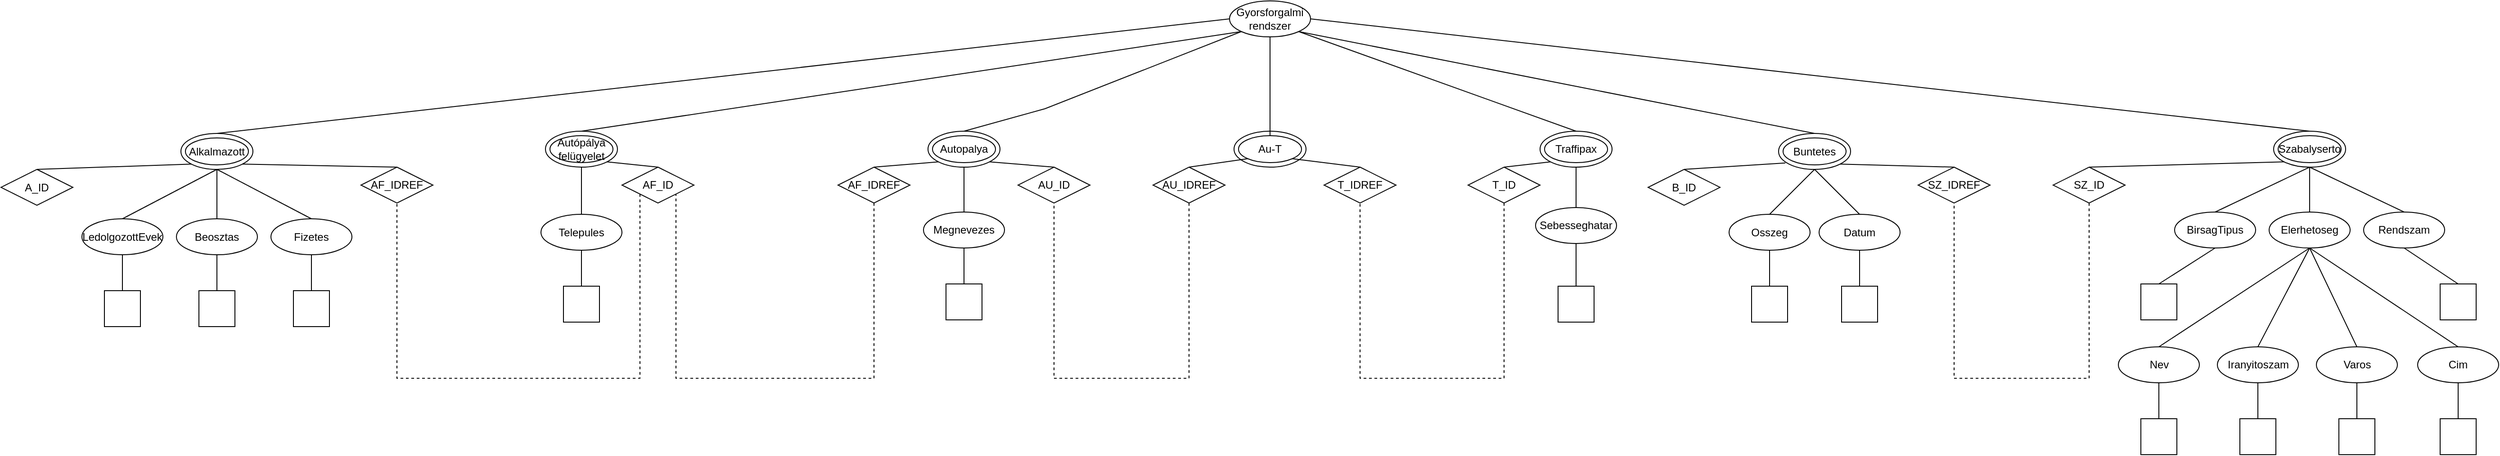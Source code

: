 <mxfile version="20.4.0" type="device"><diagram id="prjqHlVr-ai80oTajLlX" name="1 oldal"><mxGraphModel dx="1153" dy="608" grid="1" gridSize="10" guides="1" tooltips="1" connect="1" arrows="1" fold="1" page="1" pageScale="1" pageWidth="3000" pageHeight="1500" math="0" shadow="0"><root><mxCell id="0"/><mxCell id="1" parent="0"/><mxCell id="zEytXKDiiqRh7xIFr9XD-1" value="Gyorsforgalmi rendszer" style="ellipse;whiteSpace=wrap;html=1;" parent="1" vertex="1"><mxGeometry x="1465" y="20" width="90" height="40" as="geometry"/></mxCell><mxCell id="zEytXKDiiqRh7xIFr9XD-2" value="" style="ellipse;whiteSpace=wrap;html=1;" parent="1" vertex="1"><mxGeometry x="705" y="165" width="80" height="40" as="geometry"/></mxCell><mxCell id="zEytXKDiiqRh7xIFr9XD-3" value="" style="ellipse;whiteSpace=wrap;html=1;" parent="1" vertex="1"><mxGeometry x="1130" y="165" width="80" height="40" as="geometry"/></mxCell><mxCell id="zEytXKDiiqRh7xIFr9XD-4" value="" style="ellipse;whiteSpace=wrap;html=1;" parent="1" vertex="1"><mxGeometry x="1810" y="165" width="80" height="40" as="geometry"/></mxCell><mxCell id="zEytXKDiiqRh7xIFr9XD-5" value="" style="ellipse;whiteSpace=wrap;html=1;" parent="1" vertex="1"><mxGeometry x="2075" y="167.5" width="80" height="40" as="geometry"/></mxCell><mxCell id="zEytXKDiiqRh7xIFr9XD-6" value="" style="ellipse;whiteSpace=wrap;html=1;" parent="1" vertex="1"><mxGeometry x="2625" y="165" width="80" height="40" as="geometry"/></mxCell><mxCell id="zEytXKDiiqRh7xIFr9XD-7" value="" style="ellipse;whiteSpace=wrap;html=1;" parent="1" vertex="1"><mxGeometry x="300" y="167.5" width="80" height="40" as="geometry"/></mxCell><mxCell id="zEytXKDiiqRh7xIFr9XD-8" value="" style="endArrow=none;html=1;rounded=0;entryX=0;entryY=1;entryDx=0;entryDy=0;exitX=0.5;exitY=0;exitDx=0;exitDy=0;" parent="1" source="zEytXKDiiqRh7xIFr9XD-2" target="zEytXKDiiqRh7xIFr9XD-1" edge="1"><mxGeometry width="50" height="50" relative="1" as="geometry"><mxPoint x="1565" y="250" as="sourcePoint"/><mxPoint x="1615" y="200" as="targetPoint"/></mxGeometry></mxCell><mxCell id="zEytXKDiiqRh7xIFr9XD-9" value="" style="endArrow=none;html=1;rounded=0;entryX=0;entryY=1;entryDx=0;entryDy=0;exitX=0.5;exitY=0;exitDx=0;exitDy=0;" parent="1" source="zEytXKDiiqRh7xIFr9XD-3" target="zEytXKDiiqRh7xIFr9XD-1" edge="1"><mxGeometry width="50" height="50" relative="1" as="geometry"><mxPoint x="1020" y="170" as="sourcePoint"/><mxPoint x="1475" y="50.0" as="targetPoint"/><Array as="points"><mxPoint x="1260" y="140"/></Array></mxGeometry></mxCell><mxCell id="zEytXKDiiqRh7xIFr9XD-10" value="" style="endArrow=none;html=1;rounded=0;entryX=1;entryY=1;entryDx=0;entryDy=0;exitX=0.5;exitY=0;exitDx=0;exitDy=0;" parent="1" source="zEytXKDiiqRh7xIFr9XD-4" target="zEytXKDiiqRh7xIFr9XD-1" edge="1"><mxGeometry width="50" height="50" relative="1" as="geometry"><mxPoint x="1220" y="170" as="sourcePoint"/><mxPoint x="1520" y="70.0" as="targetPoint"/></mxGeometry></mxCell><mxCell id="zEytXKDiiqRh7xIFr9XD-11" value="" style="endArrow=none;html=1;rounded=0;exitX=0.5;exitY=0;exitDx=0;exitDy=0;entryX=1;entryY=1;entryDx=0;entryDy=0;" parent="1" source="zEytXKDiiqRh7xIFr9XD-5" target="zEytXKDiiqRh7xIFr9XD-1" edge="1"><mxGeometry width="50" height="50" relative="1" as="geometry"><mxPoint x="1420" y="170" as="sourcePoint"/><mxPoint x="1510" y="60" as="targetPoint"/></mxGeometry></mxCell><mxCell id="zEytXKDiiqRh7xIFr9XD-12" value="" style="endArrow=none;html=1;rounded=0;entryX=1;entryY=0.5;entryDx=0;entryDy=0;exitX=0.5;exitY=0;exitDx=0;exitDy=0;" parent="1" source="zEytXKDiiqRh7xIFr9XD-6" target="zEytXKDiiqRh7xIFr9XD-1" edge="1"><mxGeometry width="50" height="50" relative="1" as="geometry"><mxPoint x="1220" y="170" as="sourcePoint"/><mxPoint x="1488.18" y="64.142" as="targetPoint"/></mxGeometry></mxCell><mxCell id="zEytXKDiiqRh7xIFr9XD-13" value="" style="endArrow=none;html=1;rounded=0;entryX=0;entryY=0.5;entryDx=0;entryDy=0;exitX=0.5;exitY=0;exitDx=0;exitDy=0;" parent="1" source="zEytXKDiiqRh7xIFr9XD-7" target="zEytXKDiiqRh7xIFr9XD-1" edge="1"><mxGeometry width="50" height="50" relative="1" as="geometry"><mxPoint x="1020" y="170" as="sourcePoint"/><mxPoint x="1475" y="50.0" as="targetPoint"/></mxGeometry></mxCell><mxCell id="zEytXKDiiqRh7xIFr9XD-15" value="Autópálya felügyelet" style="ellipse;whiteSpace=wrap;html=1;" parent="1" vertex="1"><mxGeometry x="710" y="170" width="70" height="30" as="geometry"/></mxCell><mxCell id="zEytXKDiiqRh7xIFr9XD-16" value="Autopalya" style="ellipse;whiteSpace=wrap;html=1;" parent="1" vertex="1"><mxGeometry x="1135" y="170" width="70" height="30" as="geometry"/></mxCell><mxCell id="zEytXKDiiqRh7xIFr9XD-18" value="Traffipax" style="ellipse;whiteSpace=wrap;html=1;" parent="1" vertex="1"><mxGeometry x="1815" y="170" width="70" height="30" as="geometry"/></mxCell><mxCell id="zEytXKDiiqRh7xIFr9XD-19" value="Buntetes" style="ellipse;whiteSpace=wrap;html=1;" parent="1" vertex="1"><mxGeometry x="2080" y="172.5" width="70" height="30" as="geometry"/></mxCell><mxCell id="zEytXKDiiqRh7xIFr9XD-20" value="Szabalyserto" style="ellipse;whiteSpace=wrap;html=1;" parent="1" vertex="1"><mxGeometry x="2630" y="170" width="70" height="30" as="geometry"/></mxCell><mxCell id="zEytXKDiiqRh7xIFr9XD-21" value="Alkalmazott" style="ellipse;whiteSpace=wrap;html=1;" parent="1" vertex="1"><mxGeometry x="305" y="172.5" width="70" height="30" as="geometry"/></mxCell><mxCell id="zEytXKDiiqRh7xIFr9XD-22" value="Telepules" style="ellipse;whiteSpace=wrap;html=1;" parent="1" vertex="1"><mxGeometry x="700" y="257.5" width="90" height="40" as="geometry"/></mxCell><mxCell id="zEytXKDiiqRh7xIFr9XD-23" value="AF_ID" style="rhombus;whiteSpace=wrap;html=1;fixDash=0;container=0;dropTarget=0;collapsible=0;backgroundOutline=0;rounded=0;" parent="1" vertex="1"><mxGeometry x="790" y="205" width="80" height="40" as="geometry"/></mxCell><mxCell id="zEytXKDiiqRh7xIFr9XD-27" value="BirsagTipus" style="ellipse;whiteSpace=wrap;html=1;" parent="1" vertex="1"><mxGeometry x="2515" y="255" width="90" height="40" as="geometry"/></mxCell><mxCell id="zEytXKDiiqRh7xIFr9XD-28" value="Sebesseghatar" style="ellipse;whiteSpace=wrap;html=1;" parent="1" vertex="1"><mxGeometry x="1805" y="250" width="90" height="40" as="geometry"/></mxCell><mxCell id="zEytXKDiiqRh7xIFr9XD-29" value="Megnevezes" style="ellipse;whiteSpace=wrap;html=1;" parent="1" vertex="1"><mxGeometry x="1125" y="255" width="90" height="40" as="geometry"/></mxCell><mxCell id="zEytXKDiiqRh7xIFr9XD-31" value="A_ID" style="rhombus;whiteSpace=wrap;html=1;" parent="1" vertex="1"><mxGeometry x="100" y="207.5" width="80" height="40" as="geometry"/></mxCell><mxCell id="zEytXKDiiqRh7xIFr9XD-32" value="SZ_ID" style="rhombus;whiteSpace=wrap;html=1;" parent="1" vertex="1"><mxGeometry x="2380" y="205" width="80" height="40" as="geometry"/></mxCell><mxCell id="zEytXKDiiqRh7xIFr9XD-33" value="B_ID" style="rhombus;whiteSpace=wrap;html=1;" parent="1" vertex="1"><mxGeometry x="1930" y="207.5" width="80" height="40" as="geometry"/></mxCell><mxCell id="zEytXKDiiqRh7xIFr9XD-34" value="T_ID" style="rhombus;whiteSpace=wrap;html=1;" parent="1" vertex="1"><mxGeometry x="1730" y="205" width="80" height="40" as="geometry"/></mxCell><mxCell id="zEytXKDiiqRh7xIFr9XD-35" value="AU_ID" style="rhombus;whiteSpace=wrap;html=1;" parent="1" vertex="1"><mxGeometry x="1230" y="205" width="80" height="40" as="geometry"/></mxCell><mxCell id="zEytXKDiiqRh7xIFr9XD-37" value="SZ_IDREF" style="rhombus;whiteSpace=wrap;html=1;" parent="1" vertex="1"><mxGeometry x="2230" y="205" width="80" height="40" as="geometry"/></mxCell><mxCell id="z7z7XxIl7QYptGjp105H-1" value="AF_IDREF" style="rhombus;whiteSpace=wrap;html=1;" parent="1" vertex="1"><mxGeometry x="1030" y="205" width="80" height="40" as="geometry"/></mxCell><mxCell id="z7z7XxIl7QYptGjp105H-3" value="Osszeg" style="ellipse;whiteSpace=wrap;html=1;" parent="1" vertex="1"><mxGeometry x="2020" y="257.5" width="90" height="40" as="geometry"/></mxCell><mxCell id="z7z7XxIl7QYptGjp105H-4" value="Beosztas" style="ellipse;whiteSpace=wrap;html=1;" parent="1" vertex="1"><mxGeometry x="295" y="262.5" width="90" height="40" as="geometry"/></mxCell><mxCell id="z7z7XxIl7QYptGjp105H-5" value="LedolgozottEvek" style="ellipse;whiteSpace=wrap;html=1;" parent="1" vertex="1"><mxGeometry x="190" y="262.5" width="90" height="40" as="geometry"/></mxCell><mxCell id="z7z7XxIl7QYptGjp105H-6" value="Fizetes" style="ellipse;whiteSpace=wrap;html=1;" parent="1" vertex="1"><mxGeometry x="400" y="262.5" width="90" height="40" as="geometry"/></mxCell><mxCell id="z7z7XxIl7QYptGjp105H-7" value="Datum" style="ellipse;whiteSpace=wrap;html=1;" parent="1" vertex="1"><mxGeometry x="2120" y="257.5" width="90" height="40" as="geometry"/></mxCell><mxCell id="z7z7XxIl7QYptGjp105H-8" value="Rendszam" style="ellipse;whiteSpace=wrap;html=1;" parent="1" vertex="1"><mxGeometry x="2725" y="255" width="90" height="40" as="geometry"/></mxCell><mxCell id="z7z7XxIl7QYptGjp105H-9" value="Elerhetoseg" style="ellipse;whiteSpace=wrap;html=1;" parent="1" vertex="1"><mxGeometry x="2620" y="255" width="90" height="40" as="geometry"/></mxCell><mxCell id="z7z7XxIl7QYptGjp105H-10" value="" style="endArrow=none;html=1;rounded=0;comic=0;sketch=0;strokeColor=default;jumpStyle=none;entryX=0.5;entryY=1;entryDx=0;entryDy=0;exitX=0.5;exitY=0;exitDx=0;exitDy=0;" parent="1" source="zEytXKDiiqRh7xIFr9XD-22" target="zEytXKDiiqRh7xIFr9XD-2" edge="1"><mxGeometry width="50" height="50" relative="1" as="geometry"><mxPoint x="1465" y="497.5" as="sourcePoint"/><mxPoint x="1515" y="447.5" as="targetPoint"/></mxGeometry></mxCell><mxCell id="z7z7XxIl7QYptGjp105H-11" value="" style="endArrow=none;html=1;rounded=0;comic=0;sketch=0;strokeColor=default;jumpStyle=none;entryX=0.5;entryY=1;entryDx=0;entryDy=0;exitX=0.5;exitY=0;exitDx=0;exitDy=0;" parent="1" source="zEytXKDiiqRh7xIFr9XD-29" target="zEytXKDiiqRh7xIFr9XD-3" edge="1"><mxGeometry width="50" height="50" relative="1" as="geometry"><mxPoint x="1570" y="495" as="sourcePoint"/><mxPoint x="1620" y="445" as="targetPoint"/></mxGeometry></mxCell><mxCell id="z7z7XxIl7QYptGjp105H-12" value="" style="endArrow=none;html=1;rounded=0;comic=0;sketch=0;strokeColor=default;jumpStyle=none;entryX=0.5;entryY=1;entryDx=0;entryDy=0;exitX=0.5;exitY=0;exitDx=0;exitDy=0;" parent="1" source="zEytXKDiiqRh7xIFr9XD-28" target="zEytXKDiiqRh7xIFr9XD-4" edge="1"><mxGeometry width="50" height="50" relative="1" as="geometry"><mxPoint x="1965" y="490" as="sourcePoint"/><mxPoint x="2015" y="440" as="targetPoint"/></mxGeometry></mxCell><mxCell id="z7z7XxIl7QYptGjp105H-13" value="" style="endArrow=none;html=1;rounded=0;comic=0;sketch=0;strokeColor=default;jumpStyle=none;entryX=0.5;entryY=1;entryDx=0;entryDy=0;exitX=0.5;exitY=0;exitDx=0;exitDy=0;" parent="1" source="z7z7XxIl7QYptGjp105H-3" target="zEytXKDiiqRh7xIFr9XD-5" edge="1"><mxGeometry width="50" height="50" relative="1" as="geometry"><mxPoint x="1925" y="297.5" as="sourcePoint"/><mxPoint x="1920" y="217.5" as="targetPoint"/></mxGeometry></mxCell><mxCell id="z7z7XxIl7QYptGjp105H-14" value="" style="endArrow=none;html=1;rounded=0;comic=0;sketch=0;strokeColor=default;jumpStyle=none;exitX=0.5;exitY=0;exitDx=0;exitDy=0;entryX=0.5;entryY=1;entryDx=0;entryDy=0;" parent="1" source="z7z7XxIl7QYptGjp105H-7" target="zEytXKDiiqRh7xIFr9XD-5" edge="1"><mxGeometry width="50" height="50" relative="1" as="geometry"><mxPoint x="1935" y="307.5" as="sourcePoint"/><mxPoint x="2110" y="257.5" as="targetPoint"/></mxGeometry></mxCell><mxCell id="z7z7XxIl7QYptGjp105H-15" value="" style="endArrow=none;html=1;rounded=0;comic=0;sketch=0;strokeColor=default;jumpStyle=none;exitX=0.5;exitY=0;exitDx=0;exitDy=0;entryX=0.5;entryY=1;entryDx=0;entryDy=0;" parent="1" source="zEytXKDiiqRh7xIFr9XD-27" target="zEytXKDiiqRh7xIFr9XD-6" edge="1"><mxGeometry width="50" height="50" relative="1" as="geometry"><mxPoint x="2410" y="295" as="sourcePoint"/><mxPoint x="2345" y="215" as="targetPoint"/></mxGeometry></mxCell><mxCell id="z7z7XxIl7QYptGjp105H-16" value="" style="endArrow=none;html=1;rounded=0;comic=0;sketch=0;strokeColor=default;jumpStyle=none;exitX=0.5;exitY=0;exitDx=0;exitDy=0;entryX=0.5;entryY=1;entryDx=0;entryDy=0;" parent="1" source="z7z7XxIl7QYptGjp105H-8" target="zEytXKDiiqRh7xIFr9XD-6" edge="1"><mxGeometry width="50" height="50" relative="1" as="geometry"><mxPoint x="2420" y="305" as="sourcePoint"/><mxPoint x="2545" y="245" as="targetPoint"/></mxGeometry></mxCell><mxCell id="z7z7XxIl7QYptGjp105H-17" value="" style="endArrow=none;html=1;rounded=0;comic=0;sketch=0;strokeColor=default;jumpStyle=none;exitX=0.5;exitY=0;exitDx=0;exitDy=0;entryX=0.5;entryY=1;entryDx=0;entryDy=0;" parent="1" source="z7z7XxIl7QYptGjp105H-9" target="zEytXKDiiqRh7xIFr9XD-6" edge="1"><mxGeometry width="50" height="50" relative="1" as="geometry"><mxPoint x="2670" y="295" as="sourcePoint"/><mxPoint x="2545" y="215" as="targetPoint"/></mxGeometry></mxCell><mxCell id="z7z7XxIl7QYptGjp105H-18" value="" style="endArrow=none;html=1;rounded=0;comic=0;sketch=0;strokeColor=default;jumpStyle=none;exitX=0.5;exitY=0;exitDx=0;exitDy=0;entryX=0.5;entryY=1;entryDx=0;entryDy=0;" parent="1" source="z7z7XxIl7QYptGjp105H-4" target="zEytXKDiiqRh7xIFr9XD-7" edge="1"><mxGeometry width="50" height="50" relative="1" as="geometry"><mxPoint x="-185" y="302.5" as="sourcePoint"/><mxPoint x="-160" y="222.5" as="targetPoint"/></mxGeometry></mxCell><mxCell id="z7z7XxIl7QYptGjp105H-19" value="" style="endArrow=none;html=1;rounded=0;comic=0;sketch=0;strokeColor=default;jumpStyle=none;exitX=0.5;exitY=0;exitDx=0;exitDy=0;entryX=0.5;entryY=1;entryDx=0;entryDy=0;" parent="1" source="z7z7XxIl7QYptGjp105H-5" target="zEytXKDiiqRh7xIFr9XD-7" edge="1"><mxGeometry width="50" height="50" relative="1" as="geometry"><mxPoint x="-175" y="312.5" as="sourcePoint"/><mxPoint x="-150" y="232.5" as="targetPoint"/></mxGeometry></mxCell><mxCell id="z7z7XxIl7QYptGjp105H-20" value="" style="endArrow=none;html=1;rounded=0;comic=0;sketch=0;strokeColor=default;jumpStyle=none;exitX=0.5;exitY=0;exitDx=0;exitDy=0;entryX=0.5;entryY=1;entryDx=0;entryDy=0;" parent="1" source="z7z7XxIl7QYptGjp105H-6" target="zEytXKDiiqRh7xIFr9XD-7" edge="1"><mxGeometry width="50" height="50" relative="1" as="geometry"><mxPoint x="-165" y="322.5" as="sourcePoint"/><mxPoint x="370" y="132.5" as="targetPoint"/></mxGeometry></mxCell><mxCell id="z7z7XxIl7QYptGjp105H-21" value="Nev" style="ellipse;whiteSpace=wrap;html=1;" parent="1" vertex="1"><mxGeometry x="2452.5" y="405" width="90" height="40" as="geometry"/></mxCell><mxCell id="z7z7XxIl7QYptGjp105H-22" value="Iranyitoszam" style="ellipse;whiteSpace=wrap;html=1;" parent="1" vertex="1"><mxGeometry x="2562.5" y="405" width="90" height="40" as="geometry"/></mxCell><mxCell id="z7z7XxIl7QYptGjp105H-23" value="Varos" style="ellipse;whiteSpace=wrap;html=1;" parent="1" vertex="1"><mxGeometry x="2672.5" y="405" width="90" height="40" as="geometry"/></mxCell><mxCell id="z7z7XxIl7QYptGjp105H-24" value="Cim" style="ellipse;whiteSpace=wrap;html=1;" parent="1" vertex="1"><mxGeometry x="2785" y="405" width="90" height="40" as="geometry"/></mxCell><mxCell id="z7z7XxIl7QYptGjp105H-25" value="" style="endArrow=none;html=1;rounded=0;comic=0;sketch=0;strokeColor=default;jumpStyle=none;entryX=0.5;entryY=1;entryDx=0;entryDy=0;exitX=0.5;exitY=0;exitDx=0;exitDy=0;" parent="1" source="z7z7XxIl7QYptGjp105H-21" target="z7z7XxIl7QYptGjp105H-9" edge="1"><mxGeometry width="50" height="50" relative="1" as="geometry"><mxPoint x="2115" y="595" as="sourcePoint"/><mxPoint x="2165" y="545" as="targetPoint"/></mxGeometry></mxCell><mxCell id="z7z7XxIl7QYptGjp105H-26" value="" style="endArrow=none;html=1;rounded=0;comic=0;sketch=0;strokeColor=default;jumpStyle=none;exitX=0.5;exitY=0;exitDx=0;exitDy=0;entryX=0.5;entryY=1;entryDx=0;entryDy=0;" parent="1" source="z7z7XxIl7QYptGjp105H-22" target="z7z7XxIl7QYptGjp105H-9" edge="1"><mxGeometry width="50" height="50" relative="1" as="geometry"><mxPoint x="2470" y="545" as="sourcePoint"/><mxPoint x="2685" y="495" as="targetPoint"/></mxGeometry></mxCell><mxCell id="z7z7XxIl7QYptGjp105H-27" value="" style="endArrow=none;html=1;rounded=0;comic=0;sketch=0;strokeColor=default;jumpStyle=none;exitX=0.5;exitY=0;exitDx=0;exitDy=0;entryX=0.5;entryY=1;entryDx=0;entryDy=0;" parent="1" source="z7z7XxIl7QYptGjp105H-23" target="z7z7XxIl7QYptGjp105H-9" edge="1"><mxGeometry width="50" height="50" relative="1" as="geometry"><mxPoint x="2640" y="555" as="sourcePoint"/><mxPoint x="2735" y="435" as="targetPoint"/></mxGeometry></mxCell><mxCell id="z7z7XxIl7QYptGjp105H-28" value="" style="endArrow=none;html=1;rounded=0;comic=0;sketch=0;strokeColor=default;jumpStyle=none;exitX=0.5;exitY=0;exitDx=0;exitDy=0;entryX=0.5;entryY=1;entryDx=0;entryDy=0;" parent="1" source="z7z7XxIl7QYptGjp105H-24" target="z7z7XxIl7QYptGjp105H-9" edge="1"><mxGeometry width="50" height="50" relative="1" as="geometry"><mxPoint x="2850" y="355" as="sourcePoint"/><mxPoint x="2735" y="475" as="targetPoint"/></mxGeometry></mxCell><mxCell id="z7z7XxIl7QYptGjp105H-29" value="" style="endArrow=none;html=1;rounded=0;comic=0;sketch=0;strokeColor=default;jumpStyle=none;exitX=0.5;exitY=0;exitDx=0;exitDy=0;entryX=1;entryY=1;entryDx=0;entryDy=0;" parent="1" source="zEytXKDiiqRh7xIFr9XD-23" target="zEytXKDiiqRh7xIFr9XD-2" edge="1"><mxGeometry width="50" height="50" relative="1" as="geometry"><mxPoint x="910" y="297.5" as="sourcePoint"/><mxPoint x="1015" y="257.5" as="targetPoint"/></mxGeometry></mxCell><mxCell id="z7z7XxIl7QYptGjp105H-30" value="" style="endArrow=none;html=1;rounded=0;comic=0;sketch=0;strokeColor=default;jumpStyle=none;exitX=0.5;exitY=0;exitDx=0;exitDy=0;entryX=1;entryY=1;entryDx=0;entryDy=0;" parent="1" source="zEytXKDiiqRh7xIFr9XD-35" target="zEytXKDiiqRh7xIFr9XD-3" edge="1"><mxGeometry width="50" height="50" relative="1" as="geometry"><mxPoint x="1180" y="225" as="sourcePoint"/><mxPoint x="1140" y="225" as="targetPoint"/></mxGeometry></mxCell><mxCell id="z7z7XxIl7QYptGjp105H-31" value="" style="endArrow=none;html=1;rounded=0;comic=0;sketch=0;strokeColor=default;jumpStyle=none;entryX=0;entryY=1;entryDx=0;entryDy=0;exitX=0.5;exitY=0;exitDx=0;exitDy=0;" parent="1" source="zEytXKDiiqRh7xIFr9XD-34" target="zEytXKDiiqRh7xIFr9XD-4" edge="1"><mxGeometry width="50" height="50" relative="1" as="geometry"><mxPoint x="1815" y="170" as="sourcePoint"/><mxPoint x="1735" y="210" as="targetPoint"/></mxGeometry></mxCell><mxCell id="z7z7XxIl7QYptGjp105H-32" value="" style="endArrow=none;html=1;rounded=0;comic=0;sketch=0;strokeColor=default;jumpStyle=none;exitX=0.5;exitY=0;exitDx=0;exitDy=0;entryX=0.037;entryY=0.931;entryDx=0;entryDy=0;entryPerimeter=0;" parent="1" source="zEytXKDiiqRh7xIFr9XD-33" target="zEytXKDiiqRh7xIFr9XD-19" edge="1"><mxGeometry width="50" height="50" relative="1" as="geometry"><mxPoint x="1580" y="237.5" as="sourcePoint"/><mxPoint x="1730" y="227.5" as="targetPoint"/></mxGeometry></mxCell><mxCell id="z7z7XxIl7QYptGjp105H-33" value="" style="endArrow=none;html=1;rounded=0;comic=0;sketch=0;strokeColor=default;jumpStyle=none;exitX=0.5;exitY=0;exitDx=0;exitDy=0;entryX=0;entryY=1;entryDx=0;entryDy=0;" parent="1" source="zEytXKDiiqRh7xIFr9XD-32" target="zEytXKDiiqRh7xIFr9XD-6" edge="1"><mxGeometry width="50" height="50" relative="1" as="geometry"><mxPoint x="2535" y="205" as="sourcePoint"/><mxPoint x="2345" y="210" as="targetPoint"/></mxGeometry></mxCell><mxCell id="z7z7XxIl7QYptGjp105H-34" value="" style="endArrow=none;html=1;rounded=0;comic=0;sketch=0;strokeColor=default;jumpStyle=none;exitX=0.5;exitY=0;exitDx=0;exitDy=0;entryX=0;entryY=1;entryDx=0;entryDy=0;" parent="1" source="zEytXKDiiqRh7xIFr9XD-31" target="zEytXKDiiqRh7xIFr9XD-7" edge="1"><mxGeometry width="50" height="50" relative="1" as="geometry"><mxPoint x="270" y="222.5" as="sourcePoint"/><mxPoint x="150" y="222.5" as="targetPoint"/></mxGeometry></mxCell><mxCell id="z7z7XxIl7QYptGjp105H-37" value="AF_IDREF" style="rhombus;whiteSpace=wrap;html=1;" parent="1" vertex="1"><mxGeometry x="500" y="205" width="80" height="40" as="geometry"/></mxCell><mxCell id="z7z7XxIl7QYptGjp105H-39" value="" style="endArrow=none;html=1;rounded=0;comic=0;sketch=0;strokeColor=default;jumpStyle=none;entryX=0.5;entryY=0;entryDx=0;entryDy=0;exitX=0;exitY=1;exitDx=0;exitDy=0;" parent="1" source="zEytXKDiiqRh7xIFr9XD-3" target="z7z7XxIl7QYptGjp105H-1" edge="1"><mxGeometry width="50" height="50" relative="1" as="geometry"><mxPoint x="1150" y="225" as="sourcePoint"/><mxPoint x="1180" y="215" as="targetPoint"/></mxGeometry></mxCell><mxCell id="z7z7XxIl7QYptGjp105H-40" value="" style="endArrow=none;html=1;rounded=0;comic=0;sketch=0;strokeColor=default;jumpStyle=none;entryX=1;entryY=1;entryDx=0;entryDy=0;exitX=0.5;exitY=0;exitDx=0;exitDy=0;" parent="1" source="z7z7XxIl7QYptGjp105H-37" target="zEytXKDiiqRh7xIFr9XD-7" edge="1"><mxGeometry width="50" height="50" relative="1" as="geometry"><mxPoint x="390" y="362.5" as="sourcePoint"/><mxPoint x="-770" y="372.5" as="targetPoint"/></mxGeometry></mxCell><mxCell id="z7z7XxIl7QYptGjp105H-41" value="" style="endArrow=none;html=1;rounded=0;comic=0;sketch=0;strokeColor=default;jumpStyle=none;exitX=1;exitY=1;exitDx=0;exitDy=0;entryX=0.5;entryY=0;entryDx=0;entryDy=0;" parent="1" source="zEytXKDiiqRh7xIFr9XD-5" target="zEytXKDiiqRh7xIFr9XD-37" edge="1"><mxGeometry width="50" height="50" relative="1" as="geometry"><mxPoint x="2025" y="217.5" as="sourcePoint"/><mxPoint x="2125" y="217.5" as="targetPoint"/></mxGeometry></mxCell><mxCell id="z7z7XxIl7QYptGjp105H-43" value="" style="endArrow=none;dashed=1;html=1;rounded=0;comic=0;sketch=0;strokeColor=default;jumpStyle=none;entryX=0.5;entryY=1;entryDx=0;entryDy=0;exitX=0.5;exitY=1;exitDx=0;exitDy=0;" parent="1" source="zEytXKDiiqRh7xIFr9XD-32" target="zEytXKDiiqRh7xIFr9XD-37" edge="1"><mxGeometry width="50" height="50" relative="1" as="geometry"><mxPoint x="2535" y="265" as="sourcePoint"/><mxPoint x="2370" y="225" as="targetPoint"/><Array as="points"><mxPoint x="2420" y="440"/><mxPoint x="2270" y="440"/></Array></mxGeometry></mxCell><mxCell id="z7z7XxIl7QYptGjp105H-44" value="" style="endArrow=none;dashed=1;html=1;rounded=0;comic=0;sketch=0;strokeColor=default;jumpStyle=none;entryX=1;entryY=1;entryDx=0;entryDy=0;exitX=0.5;exitY=1;exitDx=0;exitDy=0;" parent="1" source="z7z7XxIl7QYptGjp105H-1" target="zEytXKDiiqRh7xIFr9XD-23" edge="1"><mxGeometry width="50" height="50" relative="1" as="geometry"><mxPoint x="930" y="227.5" as="sourcePoint"/><mxPoint x="820" y="246.5" as="targetPoint"/><Array as="points"><mxPoint x="1070" y="440"/><mxPoint x="850" y="440"/></Array></mxGeometry></mxCell><mxCell id="z7z7XxIl7QYptGjp105H-52" value="" style="endArrow=none;dashed=1;html=1;strokeWidth=1;rounded=0;comic=0;sketch=0;strokeColor=default;jumpStyle=none;entryX=0.5;entryY=1;entryDx=0;entryDy=0;exitX=0;exitY=1;exitDx=0;exitDy=0;" parent="1" source="zEytXKDiiqRh7xIFr9XD-23" target="z7z7XxIl7QYptGjp105H-37" edge="1"><mxGeometry width="50" height="50" relative="1" as="geometry"><mxPoint x="900" y="275" as="sourcePoint"/><mxPoint x="1390" y="185" as="targetPoint"/><Array as="points"><mxPoint x="810" y="440"/><mxPoint x="540" y="440"/></Array></mxGeometry></mxCell><mxCell id="amMqIDS0P1vPropL2zE_-1" value="" style="endArrow=none;html=1;rounded=0;entryX=0.5;entryY=1;entryDx=0;entryDy=0;exitX=0.5;exitY=0;exitDx=0;exitDy=0;" parent="1" source="amMqIDS0P1vPropL2zE_-2" target="z7z7XxIl7QYptGjp105H-5" edge="1"><mxGeometry width="50" height="50" relative="1" as="geometry"><mxPoint x="210" y="322.5" as="sourcePoint"/><mxPoint x="240" y="312.5" as="targetPoint"/></mxGeometry></mxCell><mxCell id="amMqIDS0P1vPropL2zE_-2" value="" style="whiteSpace=wrap;html=1;aspect=fixed;" parent="1" vertex="1"><mxGeometry x="215" y="342.5" width="40" height="40" as="geometry"/></mxCell><mxCell id="amMqIDS0P1vPropL2zE_-5" value="" style="endArrow=none;html=1;rounded=0;entryX=0.5;entryY=1;entryDx=0;entryDy=0;exitX=0.5;exitY=0;exitDx=0;exitDy=0;" parent="1" source="amMqIDS0P1vPropL2zE_-6" edge="1"><mxGeometry width="50" height="50" relative="1" as="geometry"><mxPoint x="315" y="322.5" as="sourcePoint"/><mxPoint x="340" y="302.5" as="targetPoint"/></mxGeometry></mxCell><mxCell id="amMqIDS0P1vPropL2zE_-6" value="" style="whiteSpace=wrap;html=1;aspect=fixed;" parent="1" vertex="1"><mxGeometry x="320" y="342.5" width="40" height="40" as="geometry"/></mxCell><mxCell id="amMqIDS0P1vPropL2zE_-7" value="" style="endArrow=none;html=1;rounded=0;entryX=0.5;entryY=1;entryDx=0;entryDy=0;exitX=0.5;exitY=0;exitDx=0;exitDy=0;" parent="1" source="amMqIDS0P1vPropL2zE_-8" target="z7z7XxIl7QYptGjp105H-6" edge="1"><mxGeometry width="50" height="50" relative="1" as="geometry"><mxPoint x="415" y="332.5" as="sourcePoint"/><mxPoint x="440" y="312.5" as="targetPoint"/></mxGeometry></mxCell><mxCell id="amMqIDS0P1vPropL2zE_-8" value="" style="whiteSpace=wrap;html=1;aspect=fixed;" parent="1" vertex="1"><mxGeometry x="425" y="342.5" width="40" height="40" as="geometry"/></mxCell><mxCell id="amMqIDS0P1vPropL2zE_-9" value="" style="endArrow=none;html=1;rounded=0;entryX=0.5;entryY=1;entryDx=0;entryDy=0;exitX=0.5;exitY=0;exitDx=0;exitDy=0;" parent="1" source="amMqIDS0P1vPropL2zE_-10" target="zEytXKDiiqRh7xIFr9XD-22" edge="1"><mxGeometry width="50" height="50" relative="1" as="geometry"><mxPoint x="715" y="337.5" as="sourcePoint"/><mxPoint x="740" y="317.5" as="targetPoint"/></mxGeometry></mxCell><mxCell id="amMqIDS0P1vPropL2zE_-10" value="" style="whiteSpace=wrap;html=1;aspect=fixed;" parent="1" vertex="1"><mxGeometry x="725" y="337.5" width="40" height="40" as="geometry"/></mxCell><mxCell id="amMqIDS0P1vPropL2zE_-11" value="" style="endArrow=none;html=1;rounded=0;entryX=0.5;entryY=1;entryDx=0;entryDy=0;exitX=0.5;exitY=0;exitDx=0;exitDy=0;" parent="1" source="amMqIDS0P1vPropL2zE_-12" target="zEytXKDiiqRh7xIFr9XD-29" edge="1"><mxGeometry width="50" height="50" relative="1" as="geometry"><mxPoint x="1055" y="355" as="sourcePoint"/><mxPoint x="1080" y="335" as="targetPoint"/></mxGeometry></mxCell><mxCell id="amMqIDS0P1vPropL2zE_-12" value="" style="whiteSpace=wrap;html=1;aspect=fixed;" parent="1" vertex="1"><mxGeometry x="1150" y="335" width="40" height="40" as="geometry"/></mxCell><mxCell id="amMqIDS0P1vPropL2zE_-15" value="" style="endArrow=none;html=1;rounded=0;entryX=0.5;entryY=1;entryDx=0;entryDy=0;exitX=0.5;exitY=0;exitDx=0;exitDy=0;" parent="1" source="amMqIDS0P1vPropL2zE_-16" target="zEytXKDiiqRh7xIFr9XD-28" edge="1"><mxGeometry width="50" height="50" relative="1" as="geometry"><mxPoint x="1840" y="407.5" as="sourcePoint"/><mxPoint x="1865" y="387.5" as="targetPoint"/></mxGeometry></mxCell><mxCell id="amMqIDS0P1vPropL2zE_-16" value="" style="whiteSpace=wrap;html=1;aspect=fixed;" parent="1" vertex="1"><mxGeometry x="1830" y="337.5" width="40" height="40" as="geometry"/></mxCell><mxCell id="amMqIDS0P1vPropL2zE_-17" value="" style="endArrow=none;html=1;rounded=0;entryX=0.5;entryY=1;entryDx=0;entryDy=0;exitX=0.5;exitY=0;exitDx=0;exitDy=0;" parent="1" source="amMqIDS0P1vPropL2zE_-18" target="z7z7XxIl7QYptGjp105H-3" edge="1"><mxGeometry width="50" height="50" relative="1" as="geometry"><mxPoint x="2015" y="357.5" as="sourcePoint"/><mxPoint x="2040" y="337.5" as="targetPoint"/></mxGeometry></mxCell><mxCell id="amMqIDS0P1vPropL2zE_-18" value="" style="whiteSpace=wrap;html=1;aspect=fixed;" parent="1" vertex="1"><mxGeometry x="2045" y="337.5" width="40" height="40" as="geometry"/></mxCell><mxCell id="amMqIDS0P1vPropL2zE_-19" value="" style="endArrow=none;html=1;rounded=0;entryX=0.5;entryY=1;entryDx=0;entryDy=0;exitX=0.5;exitY=0;exitDx=0;exitDy=0;" parent="1" source="amMqIDS0P1vPropL2zE_-20" target="z7z7XxIl7QYptGjp105H-7" edge="1"><mxGeometry width="50" height="50" relative="1" as="geometry"><mxPoint x="2140" y="347.5" as="sourcePoint"/><mxPoint x="2165" y="327.5" as="targetPoint"/></mxGeometry></mxCell><mxCell id="amMqIDS0P1vPropL2zE_-20" value="" style="whiteSpace=wrap;html=1;aspect=fixed;" parent="1" vertex="1"><mxGeometry x="2145" y="337.5" width="40" height="40" as="geometry"/></mxCell><mxCell id="amMqIDS0P1vPropL2zE_-21" value="" style="endArrow=none;html=1;rounded=0;entryX=0.5;entryY=1;entryDx=0;entryDy=0;exitX=0.5;exitY=0;exitDx=0;exitDy=0;" parent="1" source="amMqIDS0P1vPropL2zE_-22" target="z7z7XxIl7QYptGjp105H-21" edge="1"><mxGeometry width="50" height="50" relative="1" as="geometry"><mxPoint x="2460" y="465" as="sourcePoint"/><mxPoint x="2485" y="445" as="targetPoint"/></mxGeometry></mxCell><mxCell id="amMqIDS0P1vPropL2zE_-22" value="" style="whiteSpace=wrap;html=1;aspect=fixed;" parent="1" vertex="1"><mxGeometry x="2477.5" y="485" width="40" height="40" as="geometry"/></mxCell><mxCell id="amMqIDS0P1vPropL2zE_-23" value="" style="endArrow=none;html=1;rounded=0;entryX=0.5;entryY=1;entryDx=0;entryDy=0;exitX=0.5;exitY=0;exitDx=0;exitDy=0;" parent="1" source="amMqIDS0P1vPropL2zE_-24" target="z7z7XxIl7QYptGjp105H-22" edge="1"><mxGeometry width="50" height="50" relative="1" as="geometry"><mxPoint x="2585" y="465" as="sourcePoint"/><mxPoint x="2610" y="445" as="targetPoint"/></mxGeometry></mxCell><mxCell id="amMqIDS0P1vPropL2zE_-24" value="" style="whiteSpace=wrap;html=1;aspect=fixed;" parent="1" vertex="1"><mxGeometry x="2587.5" y="485" width="40" height="40" as="geometry"/></mxCell><mxCell id="amMqIDS0P1vPropL2zE_-25" value="" style="endArrow=none;html=1;rounded=0;entryX=0.5;entryY=1;entryDx=0;entryDy=0;exitX=0.5;exitY=0;exitDx=0;exitDy=0;" parent="1" source="amMqIDS0P1vPropL2zE_-26" target="z7z7XxIl7QYptGjp105H-23" edge="1"><mxGeometry width="50" height="50" relative="1" as="geometry"><mxPoint x="2720" y="455" as="sourcePoint"/><mxPoint x="2745" y="435" as="targetPoint"/></mxGeometry></mxCell><mxCell id="amMqIDS0P1vPropL2zE_-26" value="" style="whiteSpace=wrap;html=1;aspect=fixed;" parent="1" vertex="1"><mxGeometry x="2697.5" y="485" width="40" height="40" as="geometry"/></mxCell><mxCell id="amMqIDS0P1vPropL2zE_-27" value="" style="endArrow=none;html=1;rounded=0;entryX=0.5;entryY=1;entryDx=0;entryDy=0;exitX=0.5;exitY=0;exitDx=0;exitDy=0;" parent="1" source="amMqIDS0P1vPropL2zE_-28" target="z7z7XxIl7QYptGjp105H-24" edge="1"><mxGeometry width="50" height="50" relative="1" as="geometry"><mxPoint x="2840" y="445" as="sourcePoint"/><mxPoint x="2865" y="425" as="targetPoint"/></mxGeometry></mxCell><mxCell id="amMqIDS0P1vPropL2zE_-28" value="" style="whiteSpace=wrap;html=1;aspect=fixed;" parent="1" vertex="1"><mxGeometry x="2810" y="485" width="40" height="40" as="geometry"/></mxCell><mxCell id="amMqIDS0P1vPropL2zE_-33" value="" style="endArrow=none;html=1;rounded=0;entryX=0.5;entryY=1;entryDx=0;entryDy=0;exitX=0.5;exitY=0;exitDx=0;exitDy=0;" parent="1" source="amMqIDS0P1vPropL2zE_-34" target="zEytXKDiiqRh7xIFr9XD-27" edge="1"><mxGeometry width="50" height="50" relative="1" as="geometry"><mxPoint x="2525" y="385" as="sourcePoint"/><mxPoint x="2575" y="325" as="targetPoint"/></mxGeometry></mxCell><mxCell id="amMqIDS0P1vPropL2zE_-34" value="" style="whiteSpace=wrap;html=1;aspect=fixed;" parent="1" vertex="1"><mxGeometry x="2477.5" y="335" width="40" height="40" as="geometry"/></mxCell><mxCell id="amMqIDS0P1vPropL2zE_-35" value="" style="endArrow=none;html=1;rounded=0;entryX=0.5;entryY=1;entryDx=0;entryDy=0;exitX=0.5;exitY=0;exitDx=0;exitDy=0;" parent="1" source="amMqIDS0P1vPropL2zE_-36" target="z7z7XxIl7QYptGjp105H-8" edge="1"><mxGeometry width="50" height="50" relative="1" as="geometry"><mxPoint x="2650" y="375" as="sourcePoint"/><mxPoint x="2675" y="325" as="targetPoint"/></mxGeometry></mxCell><mxCell id="amMqIDS0P1vPropL2zE_-36" value="" style="whiteSpace=wrap;html=1;aspect=fixed;" parent="1" vertex="1"><mxGeometry x="2810" y="335" width="40" height="40" as="geometry"/></mxCell><mxCell id="amMqIDS0P1vPropL2zE_-37" value="" style="ellipse;whiteSpace=wrap;html=1;" parent="1" vertex="1"><mxGeometry x="1470" y="165" width="80" height="40" as="geometry"/></mxCell><mxCell id="amMqIDS0P1vPropL2zE_-38" value="Au-T" style="ellipse;whiteSpace=wrap;html=1;" parent="1" vertex="1"><mxGeometry x="1475" y="170" width="70" height="30" as="geometry"/></mxCell><mxCell id="amMqIDS0P1vPropL2zE_-39" value="T_IDREF" style="rhombus;whiteSpace=wrap;html=1;" parent="1" vertex="1"><mxGeometry x="1570" y="205" width="80" height="40" as="geometry"/></mxCell><mxCell id="amMqIDS0P1vPropL2zE_-40" value="AU_IDREF" style="rhombus;whiteSpace=wrap;html=1;" parent="1" vertex="1"><mxGeometry x="1380" y="205" width="80" height="40" as="geometry"/></mxCell><mxCell id="amMqIDS0P1vPropL2zE_-41" value="" style="endArrow=none;html=1;rounded=0;entryX=1;entryY=1;entryDx=0;entryDy=0;exitX=0.5;exitY=0;exitDx=0;exitDy=0;" parent="1" source="amMqIDS0P1vPropL2zE_-39" target="amMqIDS0P1vPropL2zE_-38" edge="1"><mxGeometry width="50" height="50" relative="1" as="geometry"><mxPoint x="1380" y="472.5" as="sourcePoint"/><mxPoint x="1430" y="422.5" as="targetPoint"/></mxGeometry></mxCell><mxCell id="amMqIDS0P1vPropL2zE_-42" value="" style="endArrow=none;html=1;rounded=0;entryX=0;entryY=1;entryDx=0;entryDy=0;exitX=0.5;exitY=0;exitDx=0;exitDy=0;" parent="1" source="amMqIDS0P1vPropL2zE_-40" target="amMqIDS0P1vPropL2zE_-38" edge="1"><mxGeometry width="50" height="50" relative="1" as="geometry"><mxPoint x="1380" y="472.5" as="sourcePoint"/><mxPoint x="1430" y="422.5" as="targetPoint"/></mxGeometry></mxCell><mxCell id="amMqIDS0P1vPropL2zE_-43" value="" style="endArrow=none;html=1;rounded=0;entryX=0.5;entryY=1;entryDx=0;entryDy=0;exitX=0.5;exitY=0;exitDx=0;exitDy=0;" parent="1" source="amMqIDS0P1vPropL2zE_-38" target="zEytXKDiiqRh7xIFr9XD-1" edge="1"><mxGeometry width="50" height="50" relative="1" as="geometry"><mxPoint x="1380" y="470" as="sourcePoint"/><mxPoint x="1430" y="420" as="targetPoint"/></mxGeometry></mxCell><mxCell id="amMqIDS0P1vPropL2zE_-45" value="" style="endArrow=none;dashed=1;html=1;rounded=0;comic=0;sketch=0;strokeColor=default;jumpStyle=none;exitX=0.5;exitY=1;exitDx=0;exitDy=0;entryX=0.5;entryY=1;entryDx=0;entryDy=0;" parent="1" source="amMqIDS0P1vPropL2zE_-40" target="zEytXKDiiqRh7xIFr9XD-35" edge="1"><mxGeometry width="50" height="50" relative="1" as="geometry"><mxPoint x="1360" y="310" as="sourcePoint"/><mxPoint x="1240" y="270" as="targetPoint"/><Array as="points"><mxPoint x="1420" y="440"/><mxPoint x="1270" y="440"/></Array></mxGeometry></mxCell><mxCell id="amMqIDS0P1vPropL2zE_-46" value="" style="endArrow=none;dashed=1;html=1;rounded=0;comic=0;sketch=0;strokeColor=default;jumpStyle=none;exitX=0.5;exitY=1;exitDx=0;exitDy=0;entryX=0.5;entryY=1;entryDx=0;entryDy=0;" parent="1" source="zEytXKDiiqRh7xIFr9XD-34" target="amMqIDS0P1vPropL2zE_-39" edge="1"><mxGeometry width="50" height="50" relative="1" as="geometry"><mxPoint x="1390" y="235" as="sourcePoint"/><mxPoint x="1660" y="250" as="targetPoint"/><Array as="points"><mxPoint x="1770" y="440"/><mxPoint x="1610" y="440"/></Array></mxGeometry></mxCell></root></mxGraphModel></diagram></mxfile>